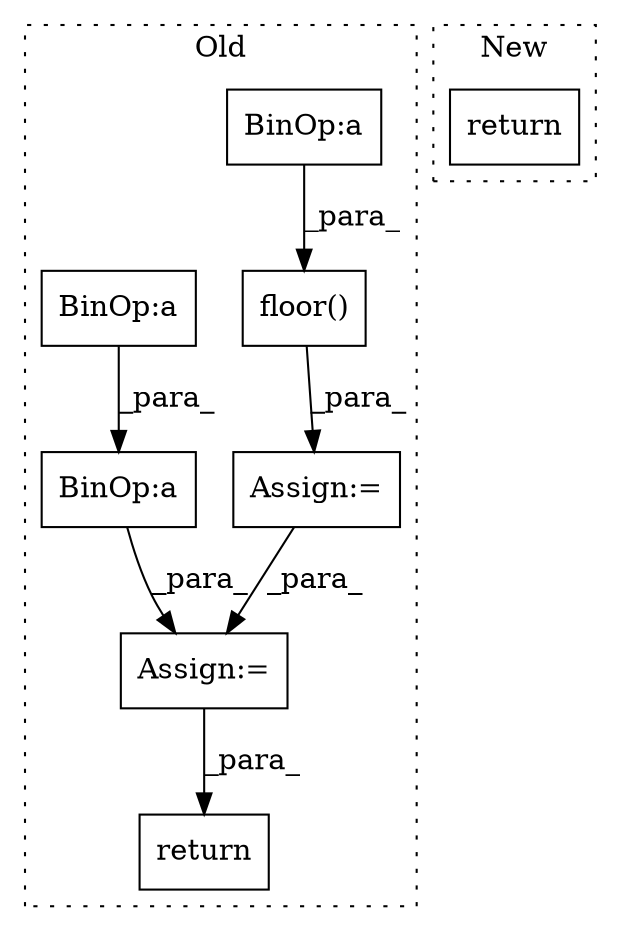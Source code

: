 digraph G {
subgraph cluster0 {
1 [label="floor()" a="75" s="4249,4299" l="9,1" shape="box"];
3 [label="Assign:=" a="68" s="4701" l="3" shape="box"];
4 [label="BinOp:a" a="82" s="4277" l="3" shape="box"];
5 [label="BinOp:a" a="82" s="4673" l="3" shape="box"];
6 [label="Assign:=" a="68" s="4246" l="3" shape="box"];
7 [label="return" a="93" s="4773" l="7" shape="box"];
8 [label="BinOp:a" a="82" s="4653" l="4" shape="box"];
label = "Old";
style="dotted";
}
subgraph cluster1 {
2 [label="return" a="93" s="3733" l="7" shape="box"];
label = "New";
style="dotted";
}
1 -> 6 [label="_para_"];
3 -> 7 [label="_para_"];
4 -> 1 [label="_para_"];
5 -> 3 [label="_para_"];
6 -> 3 [label="_para_"];
8 -> 5 [label="_para_"];
}